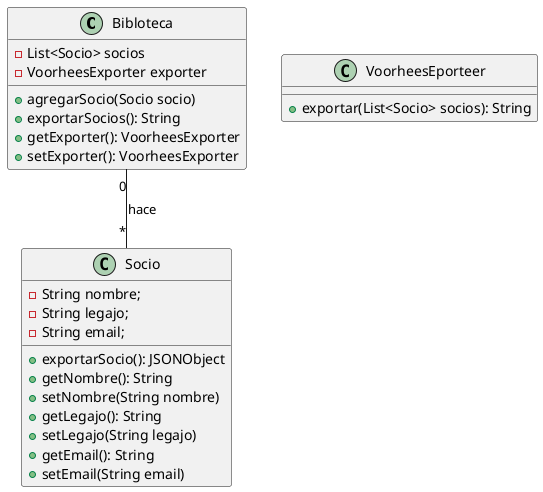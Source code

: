 @startuml

class Bibloteca {
    - List<Socio> socios
    - VoorheesExporter exporter

    + agregarSocio(Socio socio)
    + exportarSocios(): String
    + getExporter(): VoorheesExporter
    + setExporter(): VoorheesExporter
}

class Socio {
	- String nombre;
	- String legajo;
	- String email;

    + exportarSocio(): JSONObject
	+ getNombre(): String
	+ setNombre(String nombre)
    + getLegajo(): String
    + setLegajo(String legajo)
    + getEmail(): String
    + setEmail(String email)
}

class VoorheesEporteer {

    + exportar(List<Socio> socios): String
}

Bibloteca "0" -- "*" Socio : hace

@enduml